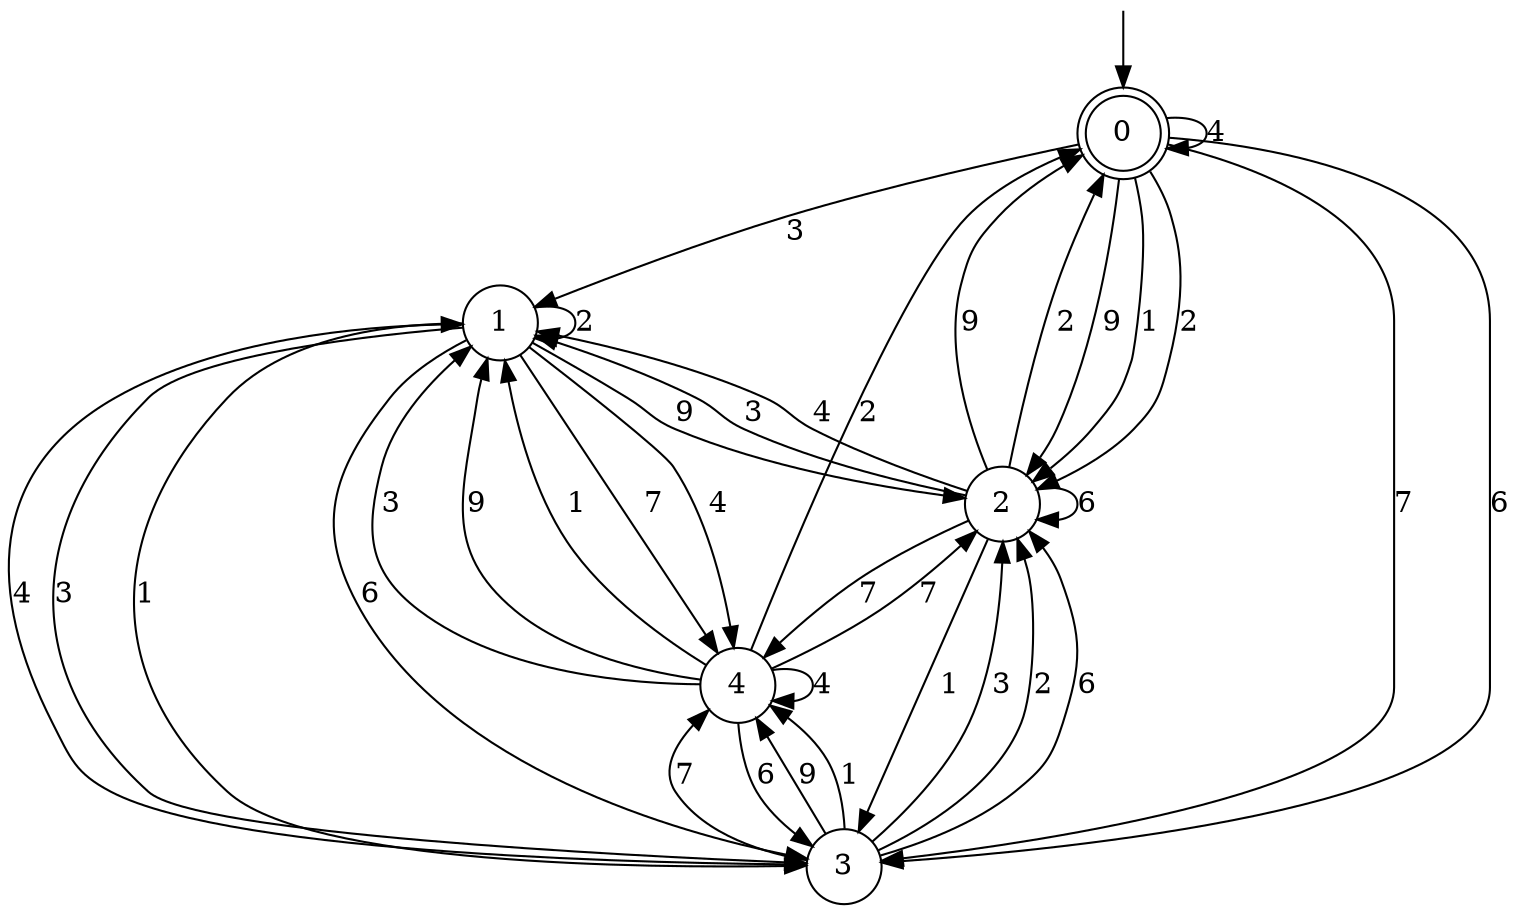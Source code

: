 digraph g {

	s0 [shape="doublecircle" label="0"];
	s1 [shape="circle" label="1"];
	s2 [shape="circle" label="2"];
	s3 [shape="circle" label="3"];
	s4 [shape="circle" label="4"];
	s0 -> s1 [label="3"];
	s0 -> s2 [label="9"];
	s0 -> s2 [label="1"];
	s0 -> s3 [label="7"];
	s0 -> s0 [label="4"];
	s0 -> s2 [label="2"];
	s0 -> s3 [label="6"];
	s1 -> s3 [label="3"];
	s1 -> s2 [label="9"];
	s1 -> s3 [label="1"];
	s1 -> s4 [label="7"];
	s1 -> s4 [label="4"];
	s1 -> s1 [label="2"];
	s1 -> s3 [label="6"];
	s2 -> s1 [label="3"];
	s2 -> s0 [label="9"];
	s2 -> s3 [label="1"];
	s2 -> s4 [label="7"];
	s2 -> s1 [label="4"];
	s2 -> s0 [label="2"];
	s2 -> s2 [label="6"];
	s3 -> s2 [label="3"];
	s3 -> s4 [label="9"];
	s3 -> s4 [label="1"];
	s3 -> s4 [label="7"];
	s3 -> s1 [label="4"];
	s3 -> s2 [label="2"];
	s3 -> s2 [label="6"];
	s4 -> s1 [label="3"];
	s4 -> s1 [label="9"];
	s4 -> s1 [label="1"];
	s4 -> s2 [label="7"];
	s4 -> s4 [label="4"];
	s4 -> s0 [label="2"];
	s4 -> s3 [label="6"];

__start0 [label="" shape="none" width="0" height="0"];
__start0 -> s0;

}

